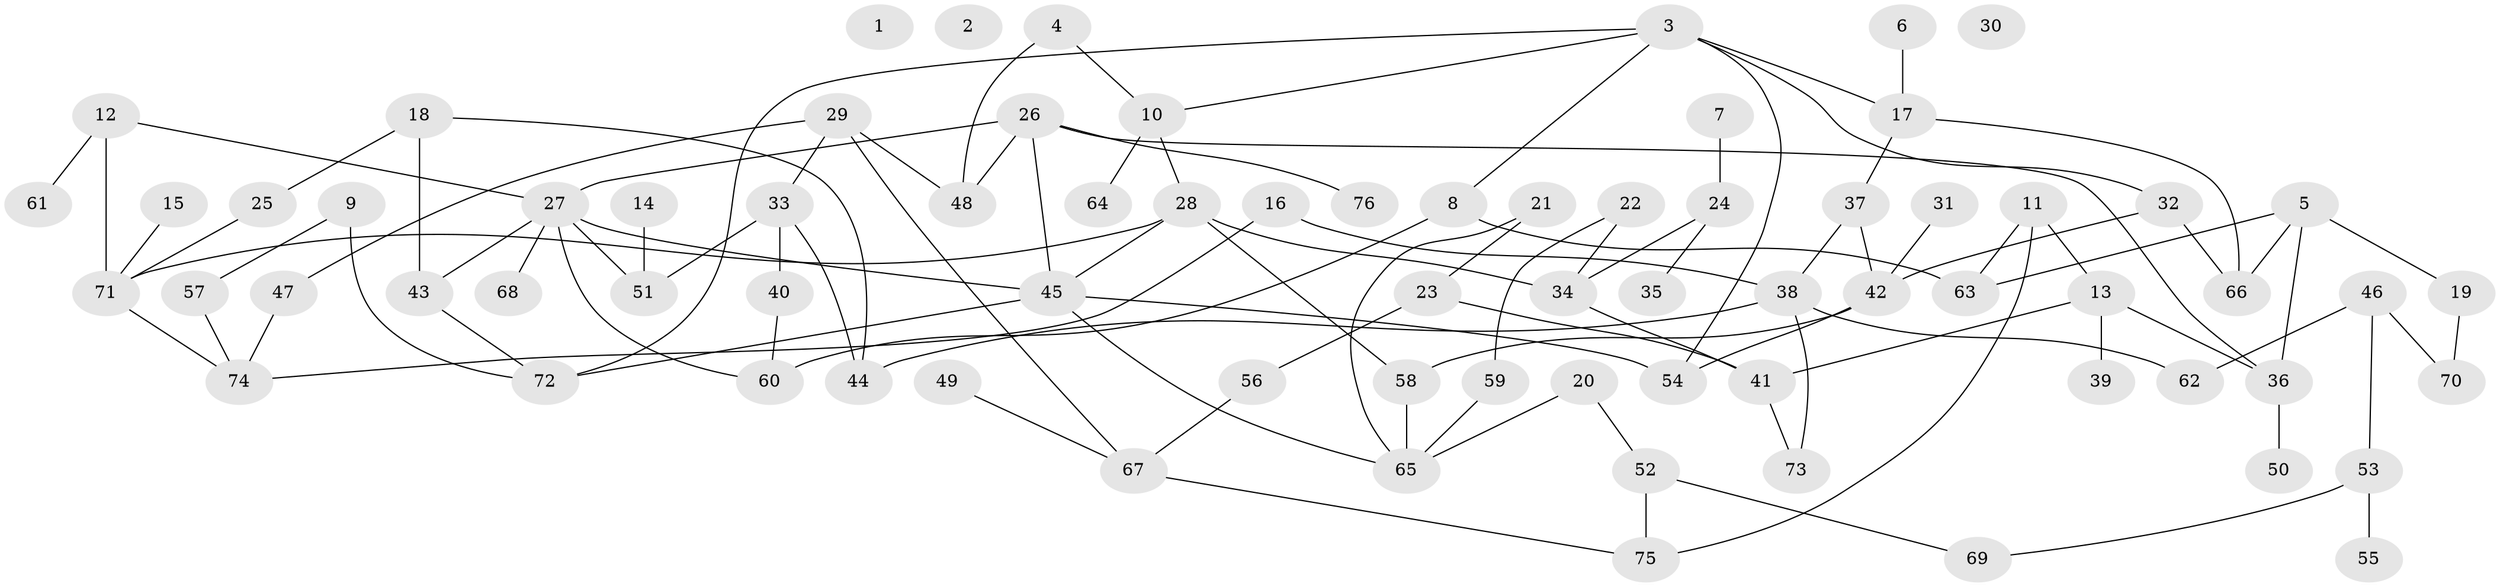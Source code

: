 // Generated by graph-tools (version 1.1) at 2025/40/03/09/25 04:40:07]
// undirected, 76 vertices, 104 edges
graph export_dot {
graph [start="1"]
  node [color=gray90,style=filled];
  1;
  2;
  3;
  4;
  5;
  6;
  7;
  8;
  9;
  10;
  11;
  12;
  13;
  14;
  15;
  16;
  17;
  18;
  19;
  20;
  21;
  22;
  23;
  24;
  25;
  26;
  27;
  28;
  29;
  30;
  31;
  32;
  33;
  34;
  35;
  36;
  37;
  38;
  39;
  40;
  41;
  42;
  43;
  44;
  45;
  46;
  47;
  48;
  49;
  50;
  51;
  52;
  53;
  54;
  55;
  56;
  57;
  58;
  59;
  60;
  61;
  62;
  63;
  64;
  65;
  66;
  67;
  68;
  69;
  70;
  71;
  72;
  73;
  74;
  75;
  76;
  3 -- 8;
  3 -- 10;
  3 -- 17;
  3 -- 32;
  3 -- 54;
  3 -- 72;
  4 -- 10;
  4 -- 48;
  5 -- 19;
  5 -- 36;
  5 -- 63;
  5 -- 66;
  6 -- 17;
  7 -- 24;
  8 -- 60;
  8 -- 63;
  9 -- 57;
  9 -- 72;
  10 -- 28;
  10 -- 64;
  11 -- 13;
  11 -- 63;
  11 -- 75;
  12 -- 27;
  12 -- 61;
  12 -- 71;
  13 -- 36;
  13 -- 39;
  13 -- 41;
  14 -- 51;
  15 -- 71;
  16 -- 38;
  16 -- 74;
  17 -- 37;
  17 -- 66;
  18 -- 25;
  18 -- 43;
  18 -- 44;
  19 -- 70;
  20 -- 52;
  20 -- 65;
  21 -- 23;
  21 -- 65;
  22 -- 34;
  22 -- 59;
  23 -- 41;
  23 -- 56;
  24 -- 34;
  24 -- 35;
  25 -- 71;
  26 -- 27;
  26 -- 36;
  26 -- 45;
  26 -- 48;
  26 -- 76;
  27 -- 43;
  27 -- 45;
  27 -- 51;
  27 -- 60;
  27 -- 68;
  28 -- 34;
  28 -- 45;
  28 -- 58;
  28 -- 71;
  29 -- 33;
  29 -- 47;
  29 -- 48;
  29 -- 67;
  31 -- 42;
  32 -- 42;
  32 -- 66;
  33 -- 40;
  33 -- 44;
  33 -- 51;
  34 -- 41;
  36 -- 50;
  37 -- 38;
  37 -- 42;
  38 -- 44;
  38 -- 62;
  38 -- 73;
  40 -- 60;
  41 -- 73;
  42 -- 54;
  42 -- 58;
  43 -- 72;
  45 -- 54;
  45 -- 65;
  45 -- 72;
  46 -- 53;
  46 -- 62;
  46 -- 70;
  47 -- 74;
  49 -- 67;
  52 -- 69;
  52 -- 75;
  53 -- 55;
  53 -- 69;
  56 -- 67;
  57 -- 74;
  58 -- 65;
  59 -- 65;
  67 -- 75;
  71 -- 74;
}
